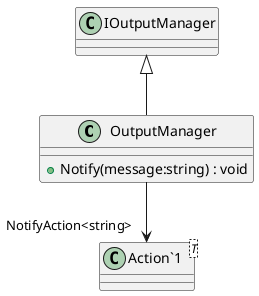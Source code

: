 @startuml
class OutputManager {
    + Notify(message:string) : void
}
class "Action`1"<T> {
}
IOutputManager <|-- OutputManager
OutputManager --> "NotifyAction<string>" "Action`1"
@enduml
